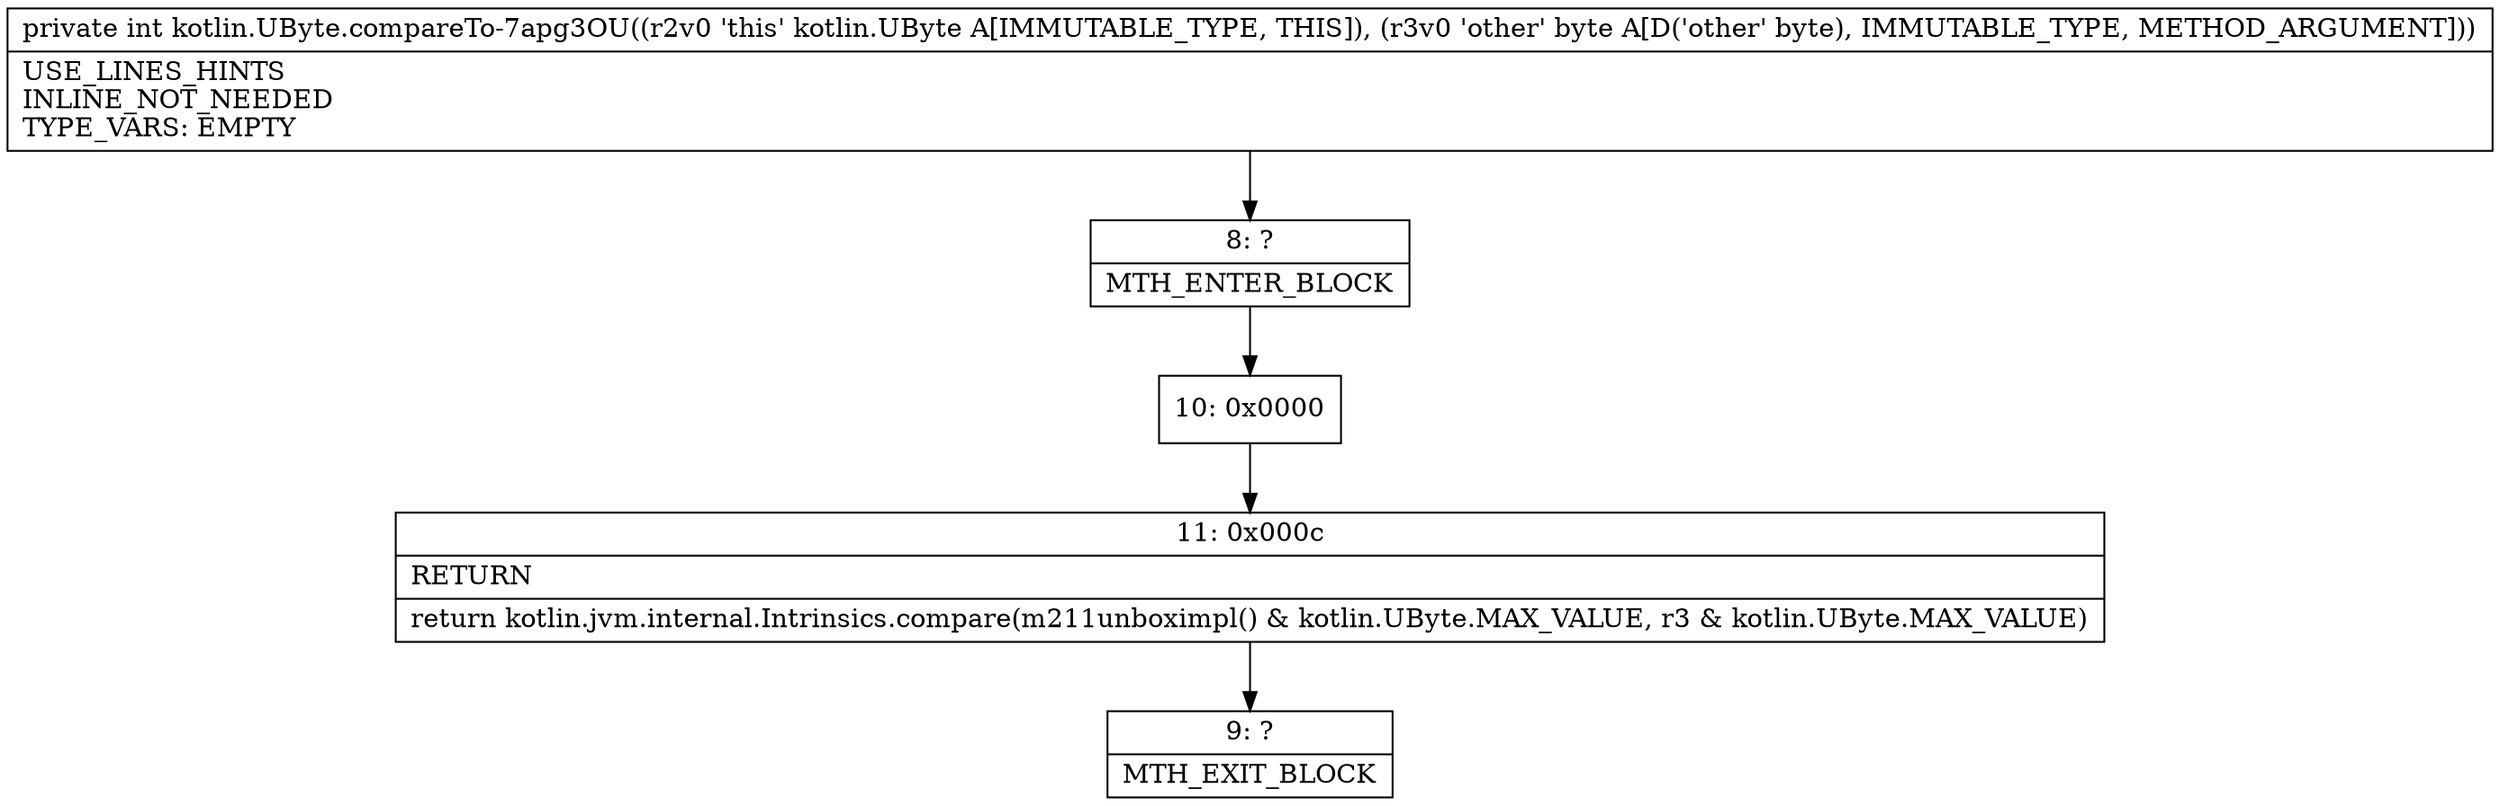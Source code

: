 digraph "CFG forkotlin.UByte.compareTo\-7apg3OU(B)I" {
Node_8 [shape=record,label="{8\:\ ?|MTH_ENTER_BLOCK\l}"];
Node_10 [shape=record,label="{10\:\ 0x0000}"];
Node_11 [shape=record,label="{11\:\ 0x000c|RETURN\l|return kotlin.jvm.internal.Intrinsics.compare(m211unboximpl() & kotlin.UByte.MAX_VALUE, r3 & kotlin.UByte.MAX_VALUE)\l}"];
Node_9 [shape=record,label="{9\:\ ?|MTH_EXIT_BLOCK\l}"];
MethodNode[shape=record,label="{private int kotlin.UByte.compareTo\-7apg3OU((r2v0 'this' kotlin.UByte A[IMMUTABLE_TYPE, THIS]), (r3v0 'other' byte A[D('other' byte), IMMUTABLE_TYPE, METHOD_ARGUMENT]))  | USE_LINES_HINTS\lINLINE_NOT_NEEDED\lTYPE_VARS: EMPTY\l}"];
MethodNode -> Node_8;Node_8 -> Node_10;
Node_10 -> Node_11;
Node_11 -> Node_9;
}

